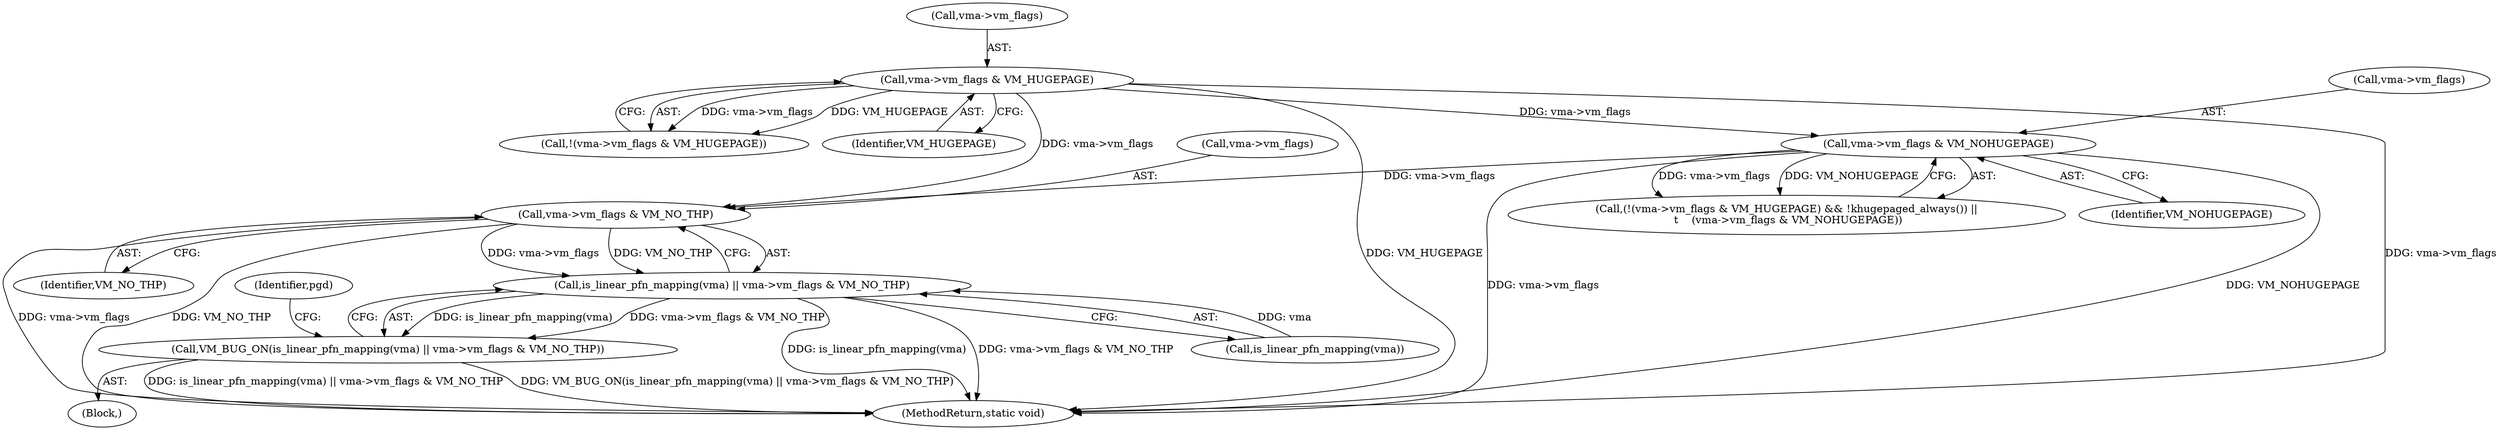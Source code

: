digraph "0_linux_78f11a255749d09025f54d4e2df4fbcb031530e2@pointer" {
"1000234" [label="(Call,vma->vm_flags & VM_NO_THP)"];
"1000210" [label="(Call,vma->vm_flags & VM_NOHUGEPAGE)"];
"1000203" [label="(Call,vma->vm_flags & VM_HUGEPAGE)"];
"1000231" [label="(Call,is_linear_pfn_mapping(vma) || vma->vm_flags & VM_NO_THP)"];
"1000230" [label="(Call,VM_BUG_ON(is_linear_pfn_mapping(vma) || vma->vm_flags & VM_NO_THP))"];
"1000214" [label="(Identifier,VM_NOHUGEPAGE)"];
"1000203" [label="(Call,vma->vm_flags & VM_HUGEPAGE)"];
"1000211" [label="(Call,vma->vm_flags)"];
"1000234" [label="(Call,vma->vm_flags & VM_NO_THP)"];
"1000115" [label="(Block,)"];
"1000200" [label="(Call,(!(vma->vm_flags & VM_HUGEPAGE) && !khugepaged_always()) ||\n \t    (vma->vm_flags & VM_NOHUGEPAGE))"];
"1000202" [label="(Call,!(vma->vm_flags & VM_HUGEPAGE))"];
"1000232" [label="(Call,is_linear_pfn_mapping(vma))"];
"1000240" [label="(Identifier,pgd)"];
"1000238" [label="(Identifier,VM_NO_THP)"];
"1000207" [label="(Identifier,VM_HUGEPAGE)"];
"1000231" [label="(Call,is_linear_pfn_mapping(vma) || vma->vm_flags & VM_NO_THP)"];
"1000204" [label="(Call,vma->vm_flags)"];
"1000230" [label="(Call,VM_BUG_ON(is_linear_pfn_mapping(vma) || vma->vm_flags & VM_NO_THP))"];
"1000210" [label="(Call,vma->vm_flags & VM_NOHUGEPAGE)"];
"1000235" [label="(Call,vma->vm_flags)"];
"1000448" [label="(MethodReturn,static void)"];
"1000234" -> "1000231"  [label="AST: "];
"1000234" -> "1000238"  [label="CFG: "];
"1000235" -> "1000234"  [label="AST: "];
"1000238" -> "1000234"  [label="AST: "];
"1000231" -> "1000234"  [label="CFG: "];
"1000234" -> "1000448"  [label="DDG: vma->vm_flags"];
"1000234" -> "1000448"  [label="DDG: VM_NO_THP"];
"1000234" -> "1000231"  [label="DDG: vma->vm_flags"];
"1000234" -> "1000231"  [label="DDG: VM_NO_THP"];
"1000210" -> "1000234"  [label="DDG: vma->vm_flags"];
"1000203" -> "1000234"  [label="DDG: vma->vm_flags"];
"1000210" -> "1000200"  [label="AST: "];
"1000210" -> "1000214"  [label="CFG: "];
"1000211" -> "1000210"  [label="AST: "];
"1000214" -> "1000210"  [label="AST: "];
"1000200" -> "1000210"  [label="CFG: "];
"1000210" -> "1000448"  [label="DDG: VM_NOHUGEPAGE"];
"1000210" -> "1000448"  [label="DDG: vma->vm_flags"];
"1000210" -> "1000200"  [label="DDG: vma->vm_flags"];
"1000210" -> "1000200"  [label="DDG: VM_NOHUGEPAGE"];
"1000203" -> "1000210"  [label="DDG: vma->vm_flags"];
"1000203" -> "1000202"  [label="AST: "];
"1000203" -> "1000207"  [label="CFG: "];
"1000204" -> "1000203"  [label="AST: "];
"1000207" -> "1000203"  [label="AST: "];
"1000202" -> "1000203"  [label="CFG: "];
"1000203" -> "1000448"  [label="DDG: VM_HUGEPAGE"];
"1000203" -> "1000448"  [label="DDG: vma->vm_flags"];
"1000203" -> "1000202"  [label="DDG: vma->vm_flags"];
"1000203" -> "1000202"  [label="DDG: VM_HUGEPAGE"];
"1000231" -> "1000230"  [label="AST: "];
"1000231" -> "1000232"  [label="CFG: "];
"1000232" -> "1000231"  [label="AST: "];
"1000230" -> "1000231"  [label="CFG: "];
"1000231" -> "1000448"  [label="DDG: is_linear_pfn_mapping(vma)"];
"1000231" -> "1000448"  [label="DDG: vma->vm_flags & VM_NO_THP"];
"1000231" -> "1000230"  [label="DDG: is_linear_pfn_mapping(vma)"];
"1000231" -> "1000230"  [label="DDG: vma->vm_flags & VM_NO_THP"];
"1000232" -> "1000231"  [label="DDG: vma"];
"1000230" -> "1000115"  [label="AST: "];
"1000240" -> "1000230"  [label="CFG: "];
"1000230" -> "1000448"  [label="DDG: is_linear_pfn_mapping(vma) || vma->vm_flags & VM_NO_THP"];
"1000230" -> "1000448"  [label="DDG: VM_BUG_ON(is_linear_pfn_mapping(vma) || vma->vm_flags & VM_NO_THP)"];
}
